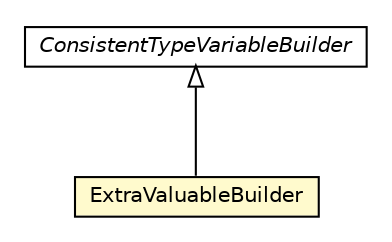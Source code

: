 #!/usr/local/bin/dot
#
# Class diagram 
# Generated by UMLGraph version 5.1 (http://www.umlgraph.org/)
#

digraph G {
	edge [fontname="Helvetica",fontsize=10,labelfontname="Helvetica",labelfontsize=10];
	node [fontname="Helvetica",fontsize=10,shape=plaintext];
	nodesep=0.25;
	ranksep=0.5;
	// org.androidtransfuse.gen.variableBuilder.ExtraValuableBuilder
	c70004 [label=<<table title="org.androidtransfuse.gen.variableBuilder.ExtraValuableBuilder" border="0" cellborder="1" cellspacing="0" cellpadding="2" port="p" bgcolor="lemonChiffon" href="./ExtraValuableBuilder.html">
		<tr><td><table border="0" cellspacing="0" cellpadding="1">
<tr><td align="center" balign="center"> ExtraValuableBuilder </td></tr>
		</table></td></tr>
		</table>>, fontname="Helvetica", fontcolor="black", fontsize=10.0];
	// org.androidtransfuse.gen.variableBuilder.ConsistentTypeVariableBuilder
	c70007 [label=<<table title="org.androidtransfuse.gen.variableBuilder.ConsistentTypeVariableBuilder" border="0" cellborder="1" cellspacing="0" cellpadding="2" port="p" href="./ConsistentTypeVariableBuilder.html">
		<tr><td><table border="0" cellspacing="0" cellpadding="1">
<tr><td align="center" balign="center"><font face="Helvetica-Oblique"> ConsistentTypeVariableBuilder </font></td></tr>
		</table></td></tr>
		</table>>, fontname="Helvetica", fontcolor="black", fontsize=10.0];
	//org.androidtransfuse.gen.variableBuilder.ExtraValuableBuilder extends org.androidtransfuse.gen.variableBuilder.ConsistentTypeVariableBuilder
	c70007:p -> c70004:p [dir=back,arrowtail=empty];
}

